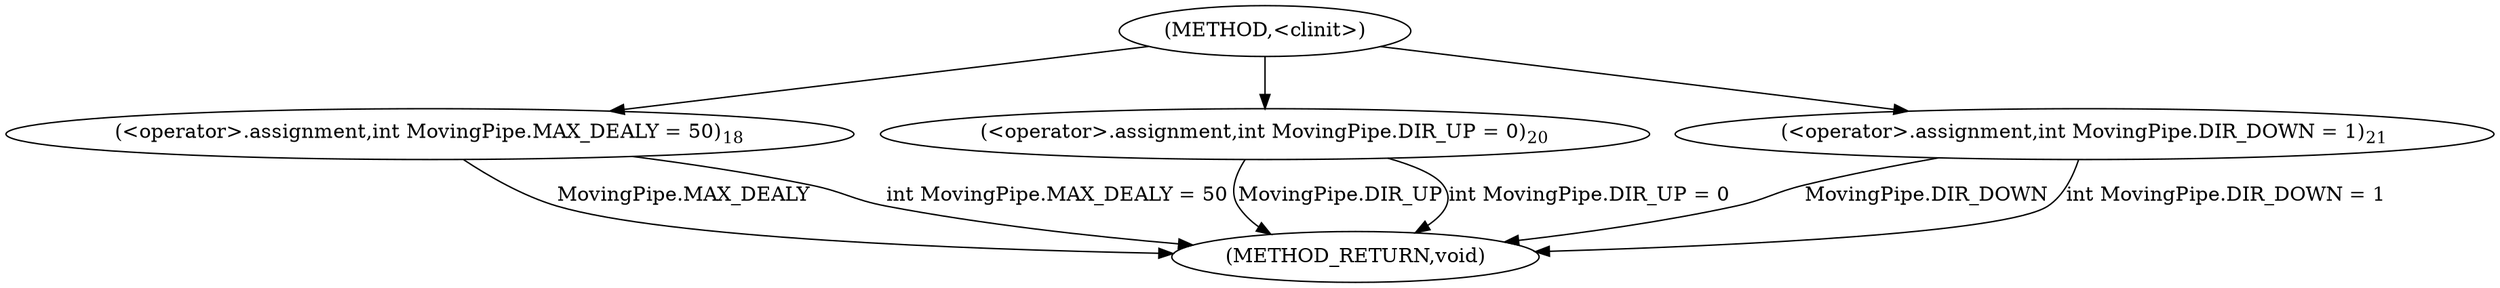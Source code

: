 digraph "&lt;clinit&gt;" {  
"480" [label = <(METHOD,&lt;clinit&gt;)> ]
"498" [label = <(METHOD_RETURN,void)> ]
"482" [label = <(&lt;operator&gt;.assignment,int MovingPipe.MAX_DEALY = 50)<SUB>18</SUB>> ]
"487" [label = <(&lt;operator&gt;.assignment,int MovingPipe.DIR_UP = 0)<SUB>20</SUB>> ]
"492" [label = <(&lt;operator&gt;.assignment,int MovingPipe.DIR_DOWN = 1)<SUB>21</SUB>> ]
"482" [label = <(&lt;operator&gt;.assignment,int MovingPipe.MAX_DEALY = 50)<SUB>18</SUB>> ]
"482" [label = <(&lt;operator&gt;.assignment,int MovingPipe.MAX_DEALY = 50)<SUB>18</SUB>> ]
"487" [label = <(&lt;operator&gt;.assignment,int MovingPipe.DIR_UP = 0)<SUB>20</SUB>> ]
"487" [label = <(&lt;operator&gt;.assignment,int MovingPipe.DIR_UP = 0)<SUB>20</SUB>> ]
"492" [label = <(&lt;operator&gt;.assignment,int MovingPipe.DIR_DOWN = 1)<SUB>21</SUB>> ]
"492" [label = <(&lt;operator&gt;.assignment,int MovingPipe.DIR_DOWN = 1)<SUB>21</SUB>> ]
  "482" -> "498"  [ label = "MovingPipe.MAX_DEALY"] 
  "482" -> "498"  [ label = "int MovingPipe.MAX_DEALY = 50"] 
  "487" -> "498"  [ label = "MovingPipe.DIR_UP"] 
  "487" -> "498"  [ label = "int MovingPipe.DIR_UP = 0"] 
  "492" -> "498"  [ label = "MovingPipe.DIR_DOWN"] 
  "492" -> "498"  [ label = "int MovingPipe.DIR_DOWN = 1"] 
  "480" -> "482" 
  "480" -> "487" 
  "480" -> "492" 
}
